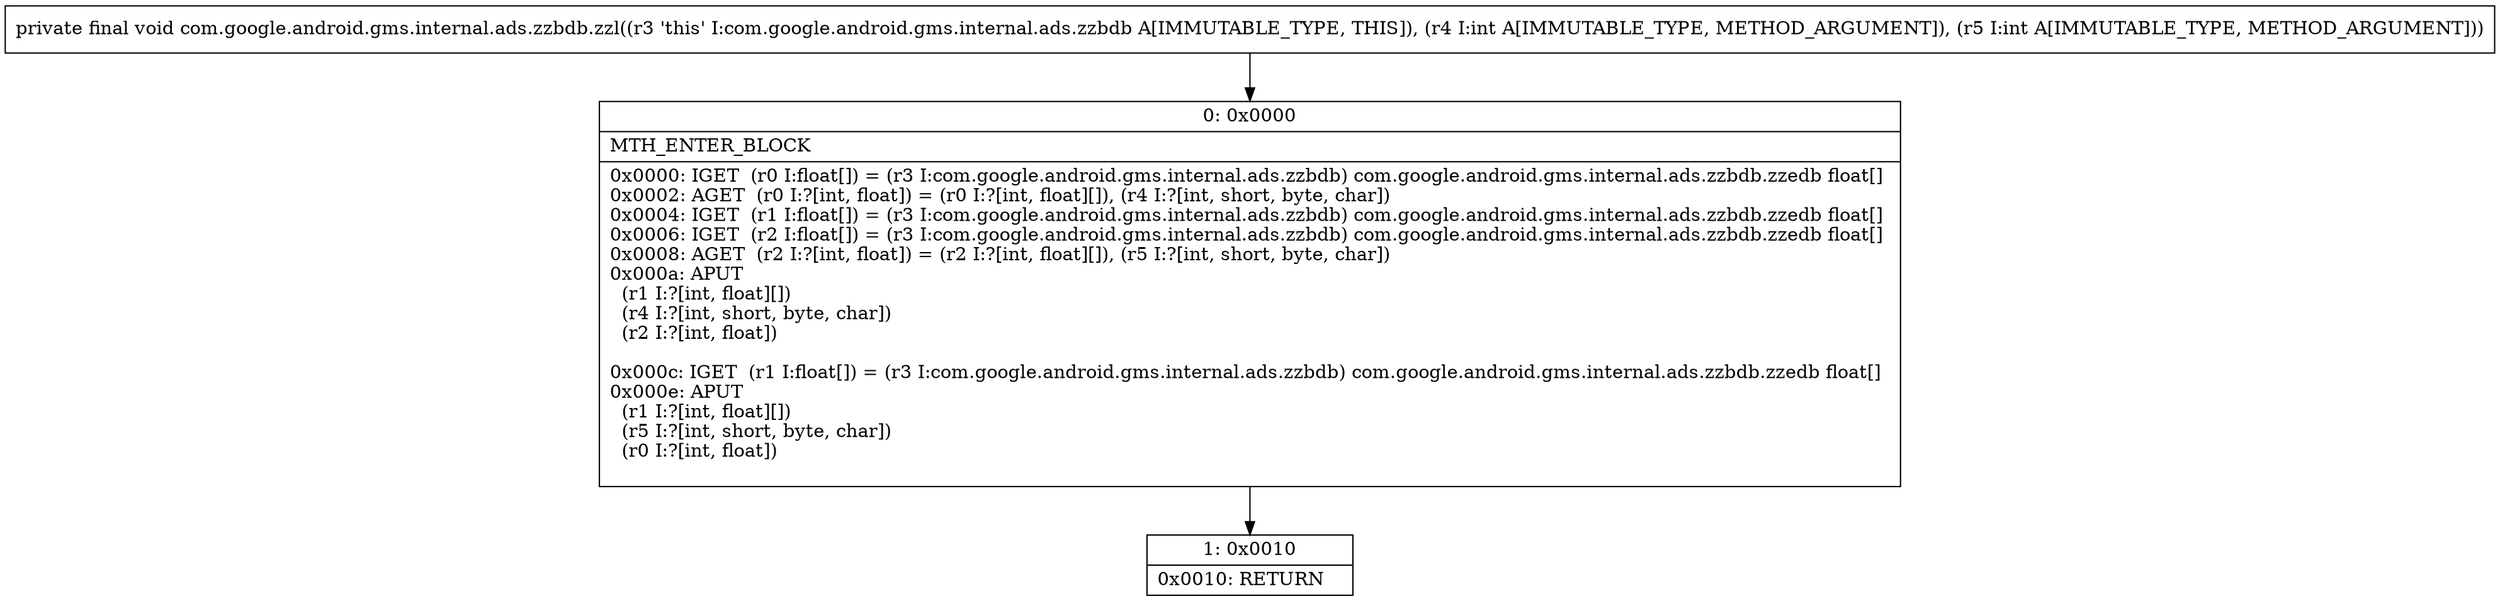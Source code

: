 digraph "CFG forcom.google.android.gms.internal.ads.zzbdb.zzl(II)V" {
Node_0 [shape=record,label="{0\:\ 0x0000|MTH_ENTER_BLOCK\l|0x0000: IGET  (r0 I:float[]) = (r3 I:com.google.android.gms.internal.ads.zzbdb) com.google.android.gms.internal.ads.zzbdb.zzedb float[] \l0x0002: AGET  (r0 I:?[int, float]) = (r0 I:?[int, float][]), (r4 I:?[int, short, byte, char]) \l0x0004: IGET  (r1 I:float[]) = (r3 I:com.google.android.gms.internal.ads.zzbdb) com.google.android.gms.internal.ads.zzbdb.zzedb float[] \l0x0006: IGET  (r2 I:float[]) = (r3 I:com.google.android.gms.internal.ads.zzbdb) com.google.android.gms.internal.ads.zzbdb.zzedb float[] \l0x0008: AGET  (r2 I:?[int, float]) = (r2 I:?[int, float][]), (r5 I:?[int, short, byte, char]) \l0x000a: APUT  \l  (r1 I:?[int, float][])\l  (r4 I:?[int, short, byte, char])\l  (r2 I:?[int, float])\l \l0x000c: IGET  (r1 I:float[]) = (r3 I:com.google.android.gms.internal.ads.zzbdb) com.google.android.gms.internal.ads.zzbdb.zzedb float[] \l0x000e: APUT  \l  (r1 I:?[int, float][])\l  (r5 I:?[int, short, byte, char])\l  (r0 I:?[int, float])\l \l}"];
Node_1 [shape=record,label="{1\:\ 0x0010|0x0010: RETURN   \l}"];
MethodNode[shape=record,label="{private final void com.google.android.gms.internal.ads.zzbdb.zzl((r3 'this' I:com.google.android.gms.internal.ads.zzbdb A[IMMUTABLE_TYPE, THIS]), (r4 I:int A[IMMUTABLE_TYPE, METHOD_ARGUMENT]), (r5 I:int A[IMMUTABLE_TYPE, METHOD_ARGUMENT])) }"];
MethodNode -> Node_0;
Node_0 -> Node_1;
}

